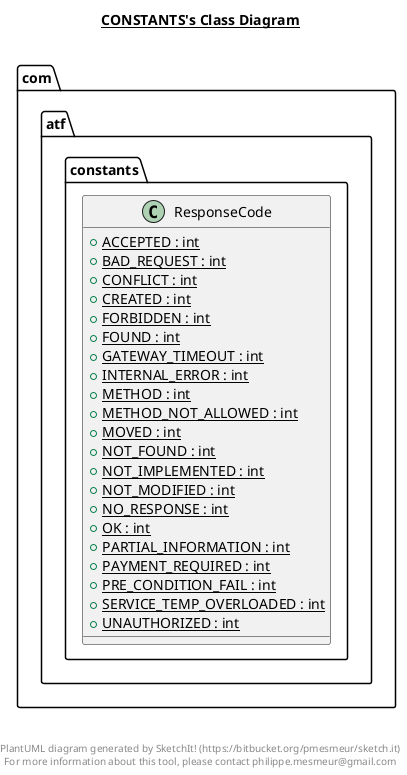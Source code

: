 @startuml

title __CONSTANTS's Class Diagram__\n

  namespace com.atf.constants {
    class com.atf.constants.ResponseCode {
        {static} + ACCEPTED : int
        {static} + BAD_REQUEST : int
        {static} + CONFLICT : int
        {static} + CREATED : int
        {static} + FORBIDDEN : int
        {static} + FOUND : int
        {static} + GATEWAY_TIMEOUT : int
        {static} + INTERNAL_ERROR : int
        {static} + METHOD : int
        {static} + METHOD_NOT_ALLOWED : int
        {static} + MOVED : int
        {static} + NOT_FOUND : int
        {static} + NOT_IMPLEMENTED : int
        {static} + NOT_MODIFIED : int
        {static} + NO_RESPONSE : int
        {static} + OK : int
        {static} + PARTIAL_INFORMATION : int
        {static} + PAYMENT_REQUIRED : int
        {static} + PRE_CONDITION_FAIL : int
        {static} + SERVICE_TEMP_OVERLOADED : int
        {static} + UNAUTHORIZED : int
    }
  }
  



right footer


PlantUML diagram generated by SketchIt! (https://bitbucket.org/pmesmeur/sketch.it)
For more information about this tool, please contact philippe.mesmeur@gmail.com
endfooter

@enduml
